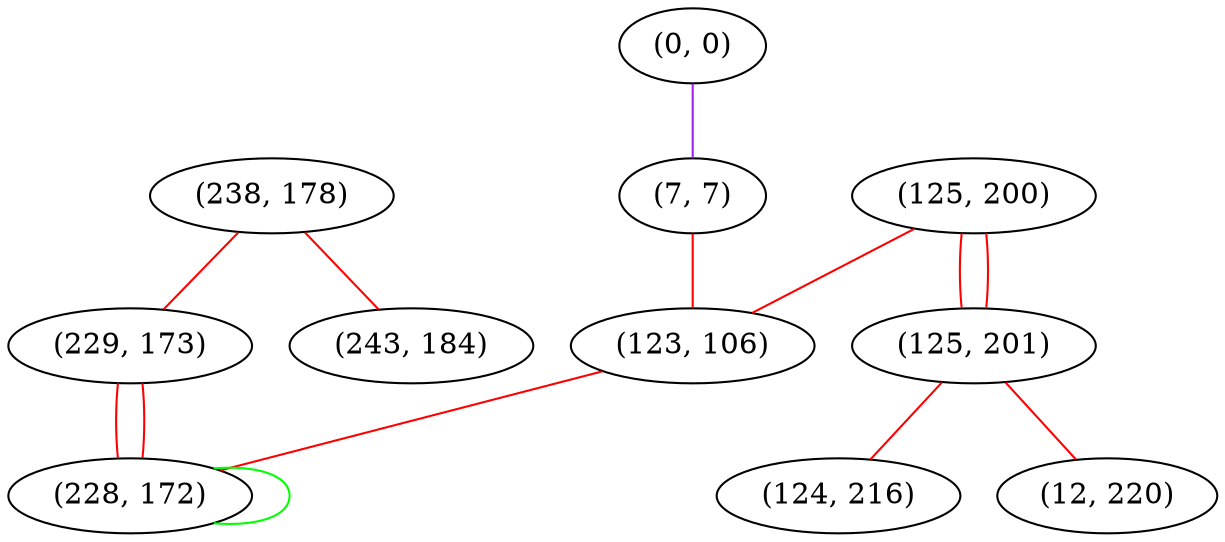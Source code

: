 graph "" {
"(0, 0)";
"(125, 200)";
"(125, 201)";
"(238, 178)";
"(7, 7)";
"(229, 173)";
"(243, 184)";
"(123, 106)";
"(228, 172)";
"(12, 220)";
"(124, 216)";
"(0, 0)" -- "(7, 7)"  [color=purple, key=0, weight=4];
"(125, 200)" -- "(125, 201)"  [color=red, key=0, weight=1];
"(125, 200)" -- "(125, 201)"  [color=red, key=1, weight=1];
"(125, 200)" -- "(123, 106)"  [color=red, key=0, weight=1];
"(125, 201)" -- "(12, 220)"  [color=red, key=0, weight=1];
"(125, 201)" -- "(124, 216)"  [color=red, key=0, weight=1];
"(238, 178)" -- "(243, 184)"  [color=red, key=0, weight=1];
"(238, 178)" -- "(229, 173)"  [color=red, key=0, weight=1];
"(7, 7)" -- "(123, 106)"  [color=red, key=0, weight=1];
"(229, 173)" -- "(228, 172)"  [color=red, key=0, weight=1];
"(229, 173)" -- "(228, 172)"  [color=red, key=1, weight=1];
"(123, 106)" -- "(228, 172)"  [color=red, key=0, weight=1];
"(228, 172)" -- "(228, 172)"  [color=green, key=0, weight=2];
}
